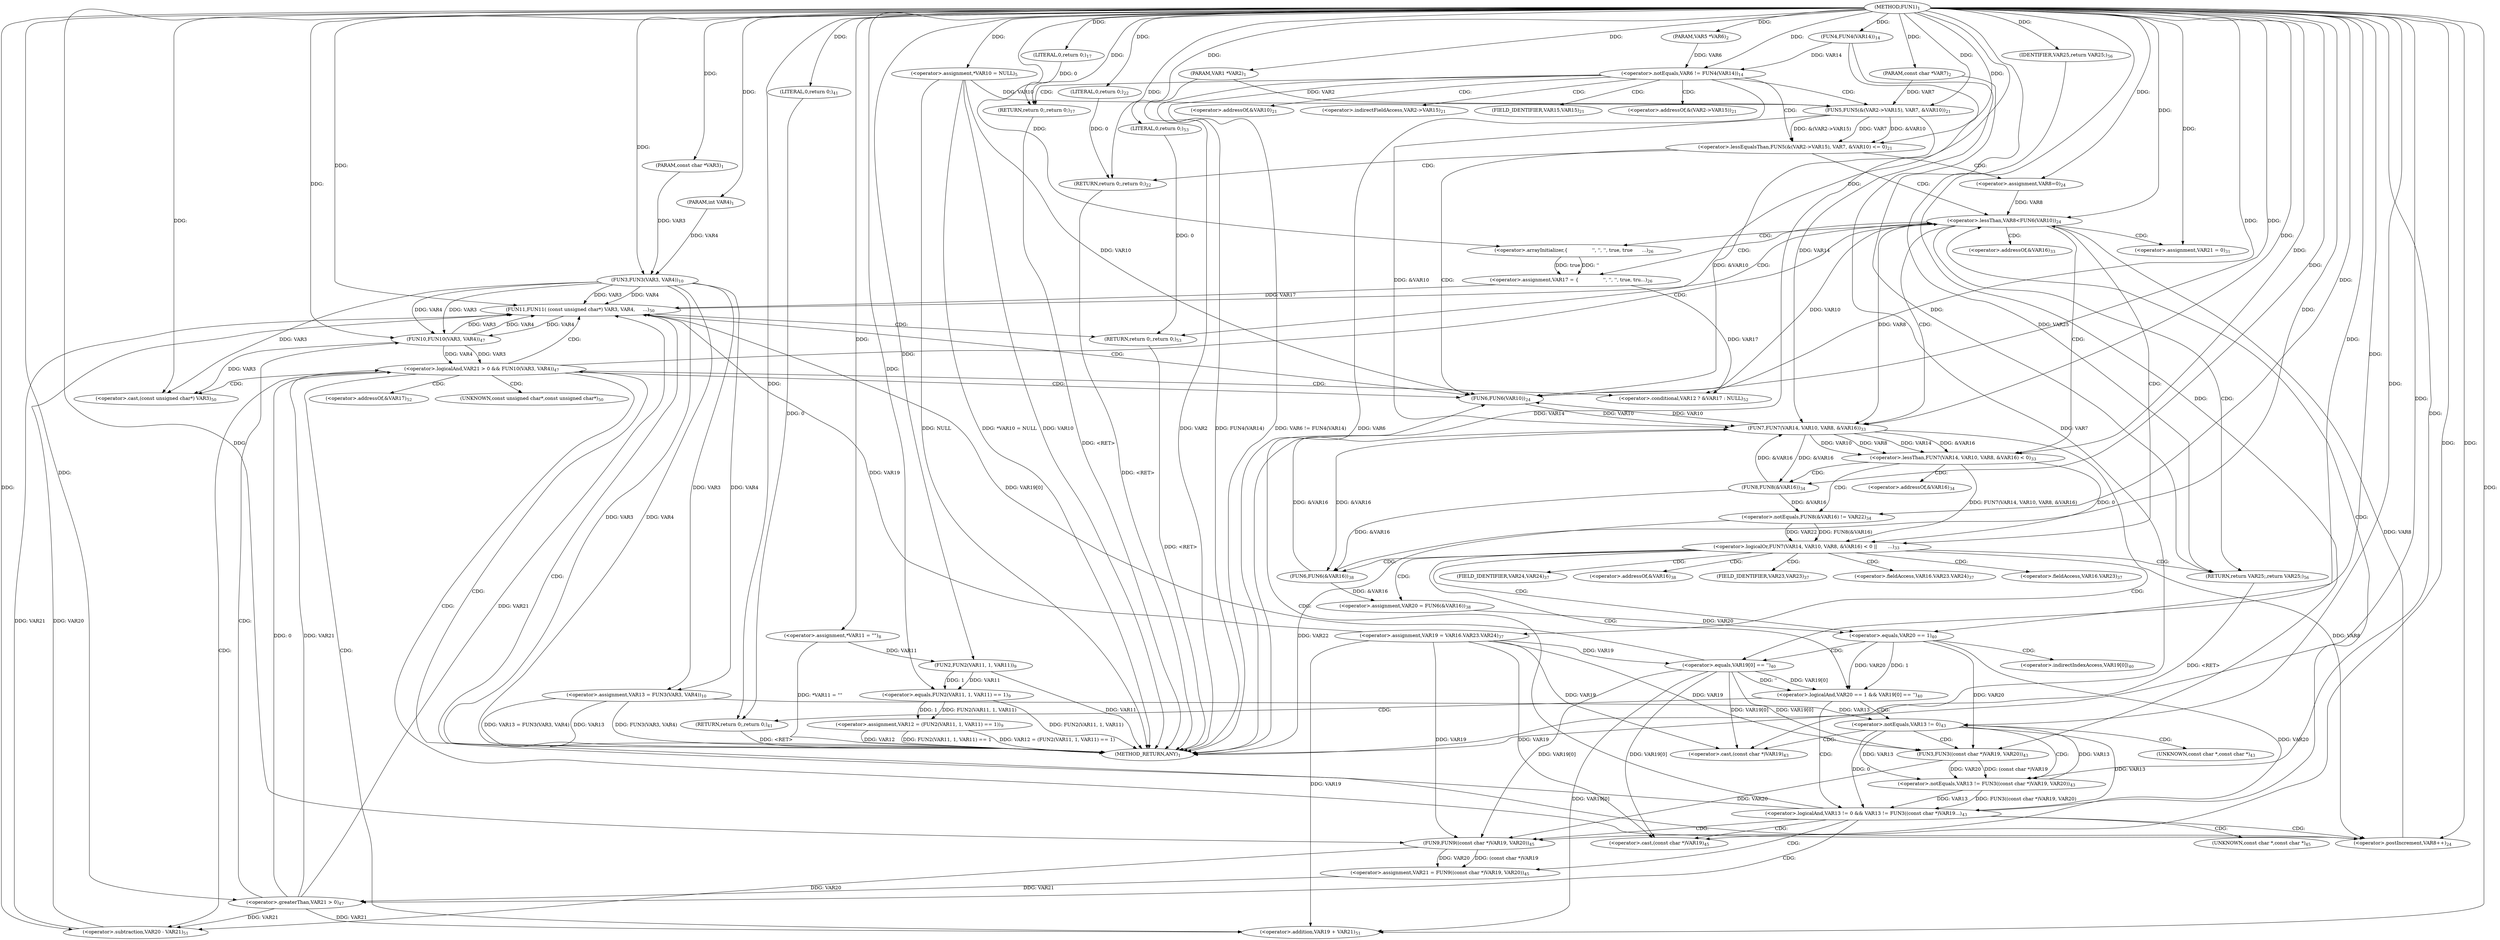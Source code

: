 digraph "FUN1" {  
"8" [label = <(METHOD,FUN1)<SUB>1</SUB>> ]
"184" [label = <(METHOD_RETURN,ANY)<SUB>1</SUB>> ]
"9" [label = <(PARAM,VAR1 *VAR2)<SUB>1</SUB>> ]
"10" [label = <(PARAM,const char *VAR3)<SUB>1</SUB>> ]
"11" [label = <(PARAM,int VAR4)<SUB>1</SUB>> ]
"12" [label = <(PARAM,VAR5 *VAR6)<SUB>2</SUB>> ]
"13" [label = <(PARAM,const char *VAR7)<SUB>2</SUB>> ]
"17" [label = <(&lt;operator&gt;.assignment,*VAR10 = NULL)<SUB>5</SUB>> ]
"21" [label = <(&lt;operator&gt;.assignment,*VAR11 = &quot;&quot;)<SUB>8</SUB>> ]
"25" [label = <(&lt;operator&gt;.assignment,VAR12 = (FUN2(VAR11, 1, VAR11) == 1))<SUB>9</SUB>> ]
"34" [label = <(&lt;operator&gt;.assignment,VAR13 = FUN3(VAR3, VAR4))<SUB>10</SUB>> ]
"182" [label = <(RETURN,return VAR25;,return VAR25;)<SUB>56</SUB>> ]
"40" [label = <(&lt;operator&gt;.notEquals,VAR6 != FUN4(VAR14))<SUB>14</SUB>> ]
"48" [label = <(&lt;operator&gt;.lessEqualsThan,FUN5(&amp;(VAR2-&gt;VAR15), VAR7, &amp;VAR10) &lt;= 0)<SUB>21</SUB>> ]
"66" [label = <(&lt;operator&gt;.lessThan,VAR8&lt;FUN6(VAR10))<SUB>24</SUB>> ]
"70" [label = <(&lt;operator&gt;.postIncrement,VAR8++)<SUB>24</SUB>> ]
"183" [label = <(IDENTIFIER,VAR25,return VAR25;)<SUB>56</SUB>> ]
"27" [label = <(&lt;operator&gt;.equals,FUN2(VAR11, 1, VAR11) == 1)<SUB>9</SUB>> ]
"36" [label = <(FUN3,FUN3(VAR3, VAR4))<SUB>10</SUB>> ]
"45" [label = <(RETURN,return 0;,return 0;)<SUB>17</SUB>> ]
"59" [label = <(RETURN,return 0;,return 0;)<SUB>22</SUB>> ]
"63" [label = <(&lt;operator&gt;.assignment,VAR8=0)<SUB>24</SUB>> ]
"75" [label = <(&lt;operator&gt;.assignment,VAR17 = {
                '', '', '', true, tru...)<SUB>26</SUB>> ]
"86" [label = <(&lt;operator&gt;.assignment,VAR21 = 0)<SUB>31</SUB>> ]
"106" [label = <(&lt;operator&gt;.assignment,VAR19 = VAR16.VAR23.VAR24)<SUB>37</SUB>> ]
"113" [label = <(&lt;operator&gt;.assignment,VAR20 = FUN6(&amp;VAR16))<SUB>38</SUB>> ]
"145" [label = <(&lt;operator&gt;.assignment,VAR21 = FUN9((const char *)VAR19, VAR20))<SUB>45</SUB>> ]
"28" [label = <(FUN2,FUN2(VAR11, 1, VAR11))<SUB>9</SUB>> ]
"42" [label = <(FUN4,FUN4(VAR14))<SUB>14</SUB>> ]
"46" [label = <(LITERAL,0,return 0;)<SUB>17</SUB>> ]
"49" [label = <(FUN5,FUN5(&amp;(VAR2-&gt;VAR15), VAR7, &amp;VAR10))<SUB>21</SUB>> ]
"60" [label = <(LITERAL,0,return 0;)<SUB>22</SUB>> ]
"68" [label = <(FUN6,FUN6(VAR10))<SUB>24</SUB>> ]
"90" [label = <(&lt;operator&gt;.logicalOr,FUN7(VAR14, VAR10, VAR8, &amp;VAR16) &lt; 0 ||
       ...)<SUB>33</SUB>> ]
"119" [label = <(&lt;operator&gt;.logicalAnd,VAR20 == 1 &amp;&amp; VAR19[0] == '')<SUB>40</SUB>> ]
"132" [label = <(&lt;operator&gt;.logicalAnd,VAR13 != 0 &amp;&amp; VAR13 != FUN3((const char *)VAR19...)<SUB>43</SUB>> ]
"153" [label = <(&lt;operator&gt;.logicalAnd,VAR21 &gt; 0 &amp;&amp; FUN10(VAR3, VAR4))<SUB>47</SUB>> ]
"163" [label = <(FUN11,FUN11( (const unsigned char*) VAR3, VAR4,
     ...)<SUB>50</SUB>> ]
"77" [label = <(&lt;operator&gt;.arrayInitializer,{
                '', '', '', true, true      
...)<SUB>26</SUB>> ]
"115" [label = <(FUN6,FUN6(&amp;VAR16))<SUB>38</SUB>> ]
"129" [label = <(RETURN,return 0;,return 0;)<SUB>41</SUB>> ]
"147" [label = <(FUN9,FUN9((const char *)VAR19, VAR20))<SUB>45</SUB>> ]
"180" [label = <(RETURN,return 0;,return 0;)<SUB>53</SUB>> ]
"91" [label = <(&lt;operator&gt;.lessThan,FUN7(VAR14, VAR10, VAR8, &amp;VAR16) &lt; 0)<SUB>33</SUB>> ]
"99" [label = <(&lt;operator&gt;.notEquals,FUN8(&amp;VAR16) != VAR22)<SUB>34</SUB>> ]
"120" [label = <(&lt;operator&gt;.equals,VAR20 == 1)<SUB>40</SUB>> ]
"123" [label = <(&lt;operator&gt;.equals,VAR19[0] == '')<SUB>40</SUB>> ]
"130" [label = <(LITERAL,0,return 0;)<SUB>41</SUB>> ]
"133" [label = <(&lt;operator&gt;.notEquals,VAR13 != 0)<SUB>43</SUB>> ]
"136" [label = <(&lt;operator&gt;.notEquals,VAR13 != FUN3((const char *)VAR19, VAR20))<SUB>43</SUB>> ]
"148" [label = <(&lt;operator&gt;.cast,(const char *)VAR19)<SUB>45</SUB>> ]
"154" [label = <(&lt;operator&gt;.greaterThan,VAR21 &gt; 0)<SUB>47</SUB>> ]
"157" [label = <(FUN10,FUN10(VAR3, VAR4))<SUB>47</SUB>> ]
"164" [label = <(&lt;operator&gt;.cast,(const unsigned char*) VAR3)<SUB>50</SUB>> ]
"168" [label = <(&lt;operator&gt;.addition,VAR19 + VAR21)<SUB>51</SUB>> ]
"171" [label = <(&lt;operator&gt;.subtraction,VAR20 - VAR21)<SUB>51</SUB>> ]
"174" [label = <(&lt;operator&gt;.conditional,VAR12 ? &amp;VAR17 : NULL)<SUB>52</SUB>> ]
"181" [label = <(LITERAL,0,return 0;)<SUB>53</SUB>> ]
"92" [label = <(FUN7,FUN7(VAR14, VAR10, VAR8, &amp;VAR16))<SUB>33</SUB>> ]
"100" [label = <(FUN8,FUN8(&amp;VAR16))<SUB>34</SUB>> ]
"138" [label = <(FUN3,FUN3((const char *)VAR19, VAR20))<SUB>43</SUB>> ]
"139" [label = <(&lt;operator&gt;.cast,(const char *)VAR19)<SUB>43</SUB>> ]
"50" [label = <(&lt;operator&gt;.addressOf,&amp;(VAR2-&gt;VAR15))<SUB>21</SUB>> ]
"55" [label = <(&lt;operator&gt;.addressOf,&amp;VAR10)<SUB>21</SUB>> ]
"108" [label = <(&lt;operator&gt;.fieldAccess,VAR16.VAR23.VAR24)<SUB>37</SUB>> ]
"51" [label = <(&lt;operator&gt;.indirectFieldAccess,VAR2-&gt;VAR15)<SUB>21</SUB>> ]
"109" [label = <(&lt;operator&gt;.fieldAccess,VAR16.VAR23)<SUB>37</SUB>> ]
"112" [label = <(FIELD_IDENTIFIER,VAR24,VAR24)<SUB>37</SUB>> ]
"116" [label = <(&lt;operator&gt;.addressOf,&amp;VAR16)<SUB>38</SUB>> ]
"53" [label = <(FIELD_IDENTIFIER,VAR15,VAR15)<SUB>21</SUB>> ]
"111" [label = <(FIELD_IDENTIFIER,VAR23,VAR23)<SUB>37</SUB>> ]
"124" [label = <(&lt;operator&gt;.indirectIndexAccess,VAR19[0])<SUB>40</SUB>> ]
"149" [label = <(UNKNOWN,const char *,const char *)<SUB>45</SUB>> ]
"165" [label = <(UNKNOWN,const unsigned char*,const unsigned char*)<SUB>50</SUB>> ]
"176" [label = <(&lt;operator&gt;.addressOf,&amp;VAR17)<SUB>52</SUB>> ]
"96" [label = <(&lt;operator&gt;.addressOf,&amp;VAR16)<SUB>33</SUB>> ]
"101" [label = <(&lt;operator&gt;.addressOf,&amp;VAR16)<SUB>34</SUB>> ]
"140" [label = <(UNKNOWN,const char *,const char *)<SUB>43</SUB>> ]
  "45" -> "184"  [ label = "DDG: &lt;RET&gt;"] 
  "180" -> "184"  [ label = "DDG: &lt;RET&gt;"] 
  "59" -> "184"  [ label = "DDG: &lt;RET&gt;"] 
  "129" -> "184"  [ label = "DDG: &lt;RET&gt;"] 
  "182" -> "184"  [ label = "DDG: &lt;RET&gt;"] 
  "9" -> "184"  [ label = "DDG: VAR2"] 
  "13" -> "184"  [ label = "DDG: VAR7"] 
  "17" -> "184"  [ label = "DDG: VAR10"] 
  "17" -> "184"  [ label = "DDG: NULL"] 
  "17" -> "184"  [ label = "DDG: *VAR10 = NULL"] 
  "21" -> "184"  [ label = "DDG: *VAR11 = &quot;&quot;"] 
  "25" -> "184"  [ label = "DDG: VAR12"] 
  "28" -> "184"  [ label = "DDG: VAR11"] 
  "27" -> "184"  [ label = "DDG: FUN2(VAR11, 1, VAR11)"] 
  "25" -> "184"  [ label = "DDG: FUN2(VAR11, 1, VAR11) == 1"] 
  "25" -> "184"  [ label = "DDG: VAR12 = (FUN2(VAR11, 1, VAR11) == 1)"] 
  "34" -> "184"  [ label = "DDG: VAR13"] 
  "36" -> "184"  [ label = "DDG: VAR3"] 
  "36" -> "184"  [ label = "DDG: VAR4"] 
  "34" -> "184"  [ label = "DDG: FUN3(VAR3, VAR4)"] 
  "34" -> "184"  [ label = "DDG: VAR13 = FUN3(VAR3, VAR4)"] 
  "40" -> "184"  [ label = "DDG: VAR6"] 
  "42" -> "184"  [ label = "DDG: VAR14"] 
  "40" -> "184"  [ label = "DDG: FUN4(VAR14)"] 
  "40" -> "184"  [ label = "DDG: VAR6 != FUN4(VAR14)"] 
  "99" -> "184"  [ label = "DDG: VAR22"] 
  "8" -> "9"  [ label = "DDG: "] 
  "8" -> "10"  [ label = "DDG: "] 
  "8" -> "11"  [ label = "DDG: "] 
  "8" -> "12"  [ label = "DDG: "] 
  "8" -> "13"  [ label = "DDG: "] 
  "8" -> "17"  [ label = "DDG: "] 
  "8" -> "21"  [ label = "DDG: "] 
  "27" -> "25"  [ label = "DDG: FUN2(VAR11, 1, VAR11)"] 
  "27" -> "25"  [ label = "DDG: 1"] 
  "36" -> "34"  [ label = "DDG: VAR3"] 
  "36" -> "34"  [ label = "DDG: VAR4"] 
  "183" -> "182"  [ label = "DDG: VAR25"] 
  "8" -> "182"  [ label = "DDG: "] 
  "8" -> "183"  [ label = "DDG: "] 
  "28" -> "27"  [ label = "DDG: VAR11"] 
  "28" -> "27"  [ label = "DDG: 1"] 
  "8" -> "27"  [ label = "DDG: "] 
  "10" -> "36"  [ label = "DDG: VAR3"] 
  "8" -> "36"  [ label = "DDG: "] 
  "11" -> "36"  [ label = "DDG: VAR4"] 
  "12" -> "40"  [ label = "DDG: VAR6"] 
  "8" -> "40"  [ label = "DDG: "] 
  "42" -> "40"  [ label = "DDG: VAR14"] 
  "46" -> "45"  [ label = "DDG: 0"] 
  "8" -> "45"  [ label = "DDG: "] 
  "49" -> "48"  [ label = "DDG: &amp;(VAR2-&gt;VAR15)"] 
  "49" -> "48"  [ label = "DDG: VAR7"] 
  "49" -> "48"  [ label = "DDG: &amp;VAR10"] 
  "8" -> "48"  [ label = "DDG: "] 
  "60" -> "59"  [ label = "DDG: 0"] 
  "8" -> "59"  [ label = "DDG: "] 
  "8" -> "63"  [ label = "DDG: "] 
  "63" -> "66"  [ label = "DDG: VAR8"] 
  "70" -> "66"  [ label = "DDG: VAR8"] 
  "8" -> "66"  [ label = "DDG: "] 
  "68" -> "66"  [ label = "DDG: VAR10"] 
  "92" -> "70"  [ label = "DDG: VAR8"] 
  "8" -> "70"  [ label = "DDG: "] 
  "77" -> "75"  [ label = "DDG: ''"] 
  "77" -> "75"  [ label = "DDG: true"] 
  "8" -> "86"  [ label = "DDG: "] 
  "115" -> "113"  [ label = "DDG: &amp;VAR16"] 
  "147" -> "145"  [ label = "DDG: (const char *)VAR19"] 
  "147" -> "145"  [ label = "DDG: VAR20"] 
  "21" -> "28"  [ label = "DDG: VAR11"] 
  "8" -> "28"  [ label = "DDG: "] 
  "8" -> "42"  [ label = "DDG: "] 
  "8" -> "46"  [ label = "DDG: "] 
  "9" -> "49"  [ label = "DDG: VAR2"] 
  "13" -> "49"  [ label = "DDG: VAR7"] 
  "8" -> "49"  [ label = "DDG: "] 
  "17" -> "49"  [ label = "DDG: VAR10"] 
  "8" -> "60"  [ label = "DDG: "] 
  "17" -> "68"  [ label = "DDG: VAR10"] 
  "49" -> "68"  [ label = "DDG: &amp;VAR10"] 
  "92" -> "68"  [ label = "DDG: VAR10"] 
  "8" -> "68"  [ label = "DDG: "] 
  "8" -> "77"  [ label = "DDG: "] 
  "91" -> "90"  [ label = "DDG: FUN7(VAR14, VAR10, VAR8, &amp;VAR16)"] 
  "91" -> "90"  [ label = "DDG: 0"] 
  "99" -> "90"  [ label = "DDG: FUN8(&amp;VAR16)"] 
  "99" -> "90"  [ label = "DDG: VAR22"] 
  "92" -> "115"  [ label = "DDG: &amp;VAR16"] 
  "100" -> "115"  [ label = "DDG: &amp;VAR16"] 
  "8" -> "115"  [ label = "DDG: "] 
  "120" -> "119"  [ label = "DDG: VAR20"] 
  "120" -> "119"  [ label = "DDG: 1"] 
  "123" -> "119"  [ label = "DDG: VAR19[0]"] 
  "123" -> "119"  [ label = "DDG: ''"] 
  "130" -> "129"  [ label = "DDG: 0"] 
  "8" -> "129"  [ label = "DDG: "] 
  "133" -> "132"  [ label = "DDG: VAR13"] 
  "133" -> "132"  [ label = "DDG: 0"] 
  "136" -> "132"  [ label = "DDG: VAR13"] 
  "136" -> "132"  [ label = "DDG: FUN3((const char *)VAR19, VAR20)"] 
  "106" -> "147"  [ label = "DDG: VAR19"] 
  "123" -> "147"  [ label = "DDG: VAR19[0]"] 
  "8" -> "147"  [ label = "DDG: "] 
  "120" -> "147"  [ label = "DDG: VAR20"] 
  "138" -> "147"  [ label = "DDG: VAR20"] 
  "154" -> "153"  [ label = "DDG: VAR21"] 
  "154" -> "153"  [ label = "DDG: 0"] 
  "157" -> "153"  [ label = "DDG: VAR3"] 
  "157" -> "153"  [ label = "DDG: VAR4"] 
  "36" -> "163"  [ label = "DDG: VAR3"] 
  "157" -> "163"  [ label = "DDG: VAR3"] 
  "8" -> "163"  [ label = "DDG: "] 
  "36" -> "163"  [ label = "DDG: VAR4"] 
  "157" -> "163"  [ label = "DDG: VAR4"] 
  "123" -> "163"  [ label = "DDG: VAR19[0]"] 
  "106" -> "163"  [ label = "DDG: VAR19"] 
  "154" -> "163"  [ label = "DDG: VAR21"] 
  "171" -> "163"  [ label = "DDG: VAR20"] 
  "171" -> "163"  [ label = "DDG: VAR21"] 
  "75" -> "163"  [ label = "DDG: VAR17"] 
  "181" -> "180"  [ label = "DDG: 0"] 
  "8" -> "180"  [ label = "DDG: "] 
  "92" -> "91"  [ label = "DDG: VAR14"] 
  "92" -> "91"  [ label = "DDG: VAR10"] 
  "92" -> "91"  [ label = "DDG: VAR8"] 
  "92" -> "91"  [ label = "DDG: &amp;VAR16"] 
  "8" -> "91"  [ label = "DDG: "] 
  "100" -> "99"  [ label = "DDG: &amp;VAR16"] 
  "8" -> "99"  [ label = "DDG: "] 
  "113" -> "120"  [ label = "DDG: VAR20"] 
  "8" -> "120"  [ label = "DDG: "] 
  "106" -> "123"  [ label = "DDG: VAR19"] 
  "8" -> "123"  [ label = "DDG: "] 
  "8" -> "130"  [ label = "DDG: "] 
  "34" -> "133"  [ label = "DDG: VAR13"] 
  "136" -> "133"  [ label = "DDG: VAR13"] 
  "8" -> "133"  [ label = "DDG: "] 
  "133" -> "136"  [ label = "DDG: VAR13"] 
  "8" -> "136"  [ label = "DDG: "] 
  "138" -> "136"  [ label = "DDG: (const char *)VAR19"] 
  "138" -> "136"  [ label = "DDG: VAR20"] 
  "106" -> "148"  [ label = "DDG: VAR19"] 
  "123" -> "148"  [ label = "DDG: VAR19[0]"] 
  "8" -> "148"  [ label = "DDG: "] 
  "145" -> "154"  [ label = "DDG: VAR21"] 
  "8" -> "154"  [ label = "DDG: "] 
  "36" -> "157"  [ label = "DDG: VAR3"] 
  "8" -> "157"  [ label = "DDG: "] 
  "36" -> "157"  [ label = "DDG: VAR4"] 
  "163" -> "157"  [ label = "DDG: VAR4"] 
  "36" -> "164"  [ label = "DDG: VAR3"] 
  "157" -> "164"  [ label = "DDG: VAR3"] 
  "8" -> "164"  [ label = "DDG: "] 
  "123" -> "168"  [ label = "DDG: VAR19[0]"] 
  "8" -> "168"  [ label = "DDG: "] 
  "106" -> "168"  [ label = "DDG: VAR19"] 
  "154" -> "168"  [ label = "DDG: VAR21"] 
  "147" -> "171"  [ label = "DDG: VAR20"] 
  "8" -> "171"  [ label = "DDG: "] 
  "154" -> "171"  [ label = "DDG: VAR21"] 
  "75" -> "174"  [ label = "DDG: VAR17"] 
  "8" -> "174"  [ label = "DDG: "] 
  "8" -> "181"  [ label = "DDG: "] 
  "42" -> "92"  [ label = "DDG: VAR14"] 
  "8" -> "92"  [ label = "DDG: "] 
  "49" -> "92"  [ label = "DDG: &amp;VAR10"] 
  "68" -> "92"  [ label = "DDG: VAR10"] 
  "66" -> "92"  [ label = "DDG: VAR8"] 
  "115" -> "92"  [ label = "DDG: &amp;VAR16"] 
  "100" -> "92"  [ label = "DDG: &amp;VAR16"] 
  "92" -> "100"  [ label = "DDG: &amp;VAR16"] 
  "8" -> "100"  [ label = "DDG: "] 
  "106" -> "138"  [ label = "DDG: VAR19"] 
  "123" -> "138"  [ label = "DDG: VAR19[0]"] 
  "8" -> "138"  [ label = "DDG: "] 
  "120" -> "138"  [ label = "DDG: VAR20"] 
  "106" -> "139"  [ label = "DDG: VAR19"] 
  "123" -> "139"  [ label = "DDG: VAR19[0]"] 
  "8" -> "139"  [ label = "DDG: "] 
  "40" -> "51"  [ label = "CDG: "] 
  "40" -> "50"  [ label = "CDG: "] 
  "40" -> "48"  [ label = "CDG: "] 
  "40" -> "49"  [ label = "CDG: "] 
  "40" -> "45"  [ label = "CDG: "] 
  "40" -> "53"  [ label = "CDG: "] 
  "40" -> "55"  [ label = "CDG: "] 
  "48" -> "68"  [ label = "CDG: "] 
  "48" -> "59"  [ label = "CDG: "] 
  "48" -> "66"  [ label = "CDG: "] 
  "48" -> "63"  [ label = "CDG: "] 
  "66" -> "96"  [ label = "CDG: "] 
  "66" -> "77"  [ label = "CDG: "] 
  "66" -> "75"  [ label = "CDG: "] 
  "66" -> "92"  [ label = "CDG: "] 
  "66" -> "91"  [ label = "CDG: "] 
  "66" -> "90"  [ label = "CDG: "] 
  "66" -> "182"  [ label = "CDG: "] 
  "66" -> "86"  [ label = "CDG: "] 
  "90" -> "115"  [ label = "CDG: "] 
  "90" -> "120"  [ label = "CDG: "] 
  "90" -> "113"  [ label = "CDG: "] 
  "90" -> "119"  [ label = "CDG: "] 
  "90" -> "112"  [ label = "CDG: "] 
  "90" -> "182"  [ label = "CDG: "] 
  "90" -> "108"  [ label = "CDG: "] 
  "90" -> "111"  [ label = "CDG: "] 
  "90" -> "116"  [ label = "CDG: "] 
  "90" -> "106"  [ label = "CDG: "] 
  "90" -> "109"  [ label = "CDG: "] 
  "119" -> "132"  [ label = "CDG: "] 
  "119" -> "129"  [ label = "CDG: "] 
  "119" -> "133"  [ label = "CDG: "] 
  "132" -> "68"  [ label = "CDG: "] 
  "132" -> "154"  [ label = "CDG: "] 
  "132" -> "145"  [ label = "CDG: "] 
  "132" -> "149"  [ label = "CDG: "] 
  "132" -> "153"  [ label = "CDG: "] 
  "132" -> "148"  [ label = "CDG: "] 
  "132" -> "70"  [ label = "CDG: "] 
  "132" -> "66"  [ label = "CDG: "] 
  "132" -> "147"  [ label = "CDG: "] 
  "153" -> "68"  [ label = "CDG: "] 
  "153" -> "163"  [ label = "CDG: "] 
  "153" -> "168"  [ label = "CDG: "] 
  "153" -> "174"  [ label = "CDG: "] 
  "153" -> "70"  [ label = "CDG: "] 
  "153" -> "164"  [ label = "CDG: "] 
  "153" -> "171"  [ label = "CDG: "] 
  "153" -> "66"  [ label = "CDG: "] 
  "153" -> "165"  [ label = "CDG: "] 
  "153" -> "176"  [ label = "CDG: "] 
  "163" -> "68"  [ label = "CDG: "] 
  "163" -> "70"  [ label = "CDG: "] 
  "163" -> "180"  [ label = "CDG: "] 
  "163" -> "66"  [ label = "CDG: "] 
  "91" -> "101"  [ label = "CDG: "] 
  "91" -> "100"  [ label = "CDG: "] 
  "91" -> "99"  [ label = "CDG: "] 
  "120" -> "123"  [ label = "CDG: "] 
  "120" -> "124"  [ label = "CDG: "] 
  "133" -> "136"  [ label = "CDG: "] 
  "133" -> "138"  [ label = "CDG: "] 
  "133" -> "139"  [ label = "CDG: "] 
  "133" -> "140"  [ label = "CDG: "] 
  "154" -> "157"  [ label = "CDG: "] 
}
